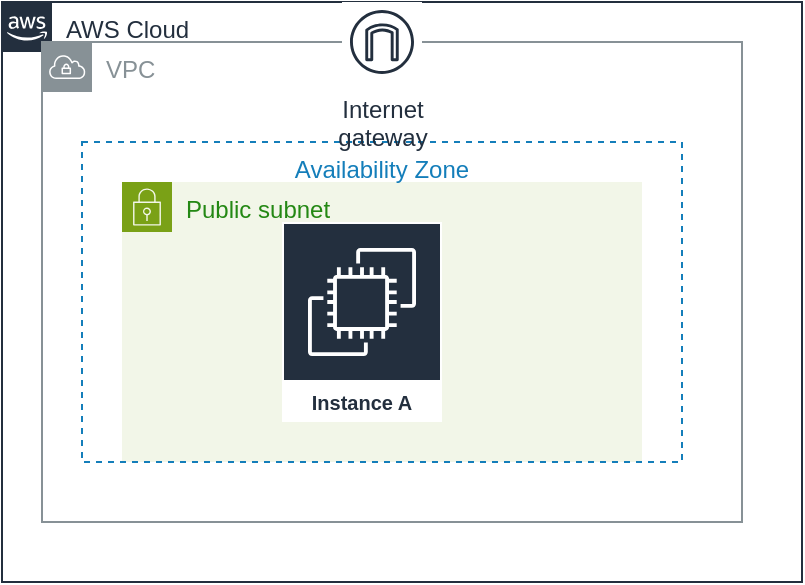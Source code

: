<mxfile version="22.1.0" type="device">
  <diagram name="Page-1" id="pdF4zdCHgfTEcxSdYbtg">
    <mxGraphModel dx="611" dy="602" grid="1" gridSize="10" guides="1" tooltips="1" connect="1" arrows="1" fold="1" page="1" pageScale="1" pageWidth="850" pageHeight="1100" math="0" shadow="0">
      <root>
        <mxCell id="0" />
        <mxCell id="1" parent="0" />
        <mxCell id="f3Kz3SAx0LNRIt7BUkqz-1" value="AWS Cloud" style="points=[[0,0],[0.25,0],[0.5,0],[0.75,0],[1,0],[1,0.25],[1,0.5],[1,0.75],[1,1],[0.75,1],[0.5,1],[0.25,1],[0,1],[0,0.75],[0,0.5],[0,0.25]];outlineConnect=0;gradientColor=none;html=1;whiteSpace=wrap;fontSize=12;fontStyle=0;container=1;pointerEvents=0;collapsible=0;recursiveResize=0;shape=mxgraph.aws4.group;grIcon=mxgraph.aws4.group_aws_cloud_alt;strokeColor=#232F3E;fillColor=none;verticalAlign=top;align=left;spacingLeft=30;fontColor=#232F3E;dashed=0;" vertex="1" parent="1">
          <mxGeometry x="10" y="10" width="400" height="290" as="geometry" />
        </mxCell>
        <mxCell id="f3Kz3SAx0LNRIt7BUkqz-2" value="Public subnet" style="points=[[0,0],[0.25,0],[0.5,0],[0.75,0],[1,0],[1,0.25],[1,0.5],[1,0.75],[1,1],[0.75,1],[0.5,1],[0.25,1],[0,1],[0,0.75],[0,0.5],[0,0.25]];outlineConnect=0;gradientColor=none;html=1;whiteSpace=wrap;fontSize=12;fontStyle=0;container=1;pointerEvents=0;collapsible=0;recursiveResize=0;shape=mxgraph.aws4.group;grIcon=mxgraph.aws4.group_security_group;grStroke=0;strokeColor=#7AA116;fillColor=#F2F6E8;verticalAlign=top;align=left;spacingLeft=30;fontColor=#248814;dashed=0;" vertex="1" parent="f3Kz3SAx0LNRIt7BUkqz-1">
          <mxGeometry x="60" y="90" width="260" height="140" as="geometry" />
        </mxCell>
        <mxCell id="f3Kz3SAx0LNRIt7BUkqz-3" value="Instance A" style="sketch=0;outlineConnect=0;fontColor=#232F3E;gradientColor=none;strokeColor=#ffffff;fillColor=#232F3E;dashed=0;verticalLabelPosition=middle;verticalAlign=bottom;align=center;html=1;whiteSpace=wrap;fontSize=10;fontStyle=1;spacing=3;shape=mxgraph.aws4.productIcon;prIcon=mxgraph.aws4.ec2;" vertex="1" parent="f3Kz3SAx0LNRIt7BUkqz-2">
          <mxGeometry x="80" y="20" width="80" height="100" as="geometry" />
        </mxCell>
        <mxCell id="f3Kz3SAx0LNRIt7BUkqz-4" value="Availability Zone" style="fillColor=none;strokeColor=#147EBA;dashed=1;verticalAlign=top;fontStyle=0;fontColor=#147EBA;whiteSpace=wrap;html=1;" vertex="1" parent="f3Kz3SAx0LNRIt7BUkqz-2">
          <mxGeometry x="-20" y="-20" width="300" height="160" as="geometry" />
        </mxCell>
        <mxCell id="f3Kz3SAx0LNRIt7BUkqz-5" value="VPC" style="sketch=0;outlineConnect=0;gradientColor=none;html=1;whiteSpace=wrap;fontSize=12;fontStyle=0;shape=mxgraph.aws4.group;grIcon=mxgraph.aws4.group_vpc;strokeColor=#879196;fillColor=none;verticalAlign=top;align=left;spacingLeft=30;fontColor=#879196;dashed=0;" vertex="1" parent="f3Kz3SAx0LNRIt7BUkqz-1">
          <mxGeometry x="20" y="20" width="350" height="240" as="geometry" />
        </mxCell>
        <mxCell id="f3Kz3SAx0LNRIt7BUkqz-6" value="Internet&#xa;gateway" style="sketch=0;outlineConnect=0;fontColor=#232F3E;gradientColor=none;strokeColor=#232F3E;fillColor=#ffffff;dashed=0;verticalLabelPosition=bottom;verticalAlign=top;align=center;html=1;fontSize=12;fontStyle=0;aspect=fixed;shape=mxgraph.aws4.resourceIcon;resIcon=mxgraph.aws4.internet_gateway;" vertex="1" parent="f3Kz3SAx0LNRIt7BUkqz-1">
          <mxGeometry x="170" width="40" height="40" as="geometry" />
        </mxCell>
      </root>
    </mxGraphModel>
  </diagram>
</mxfile>

